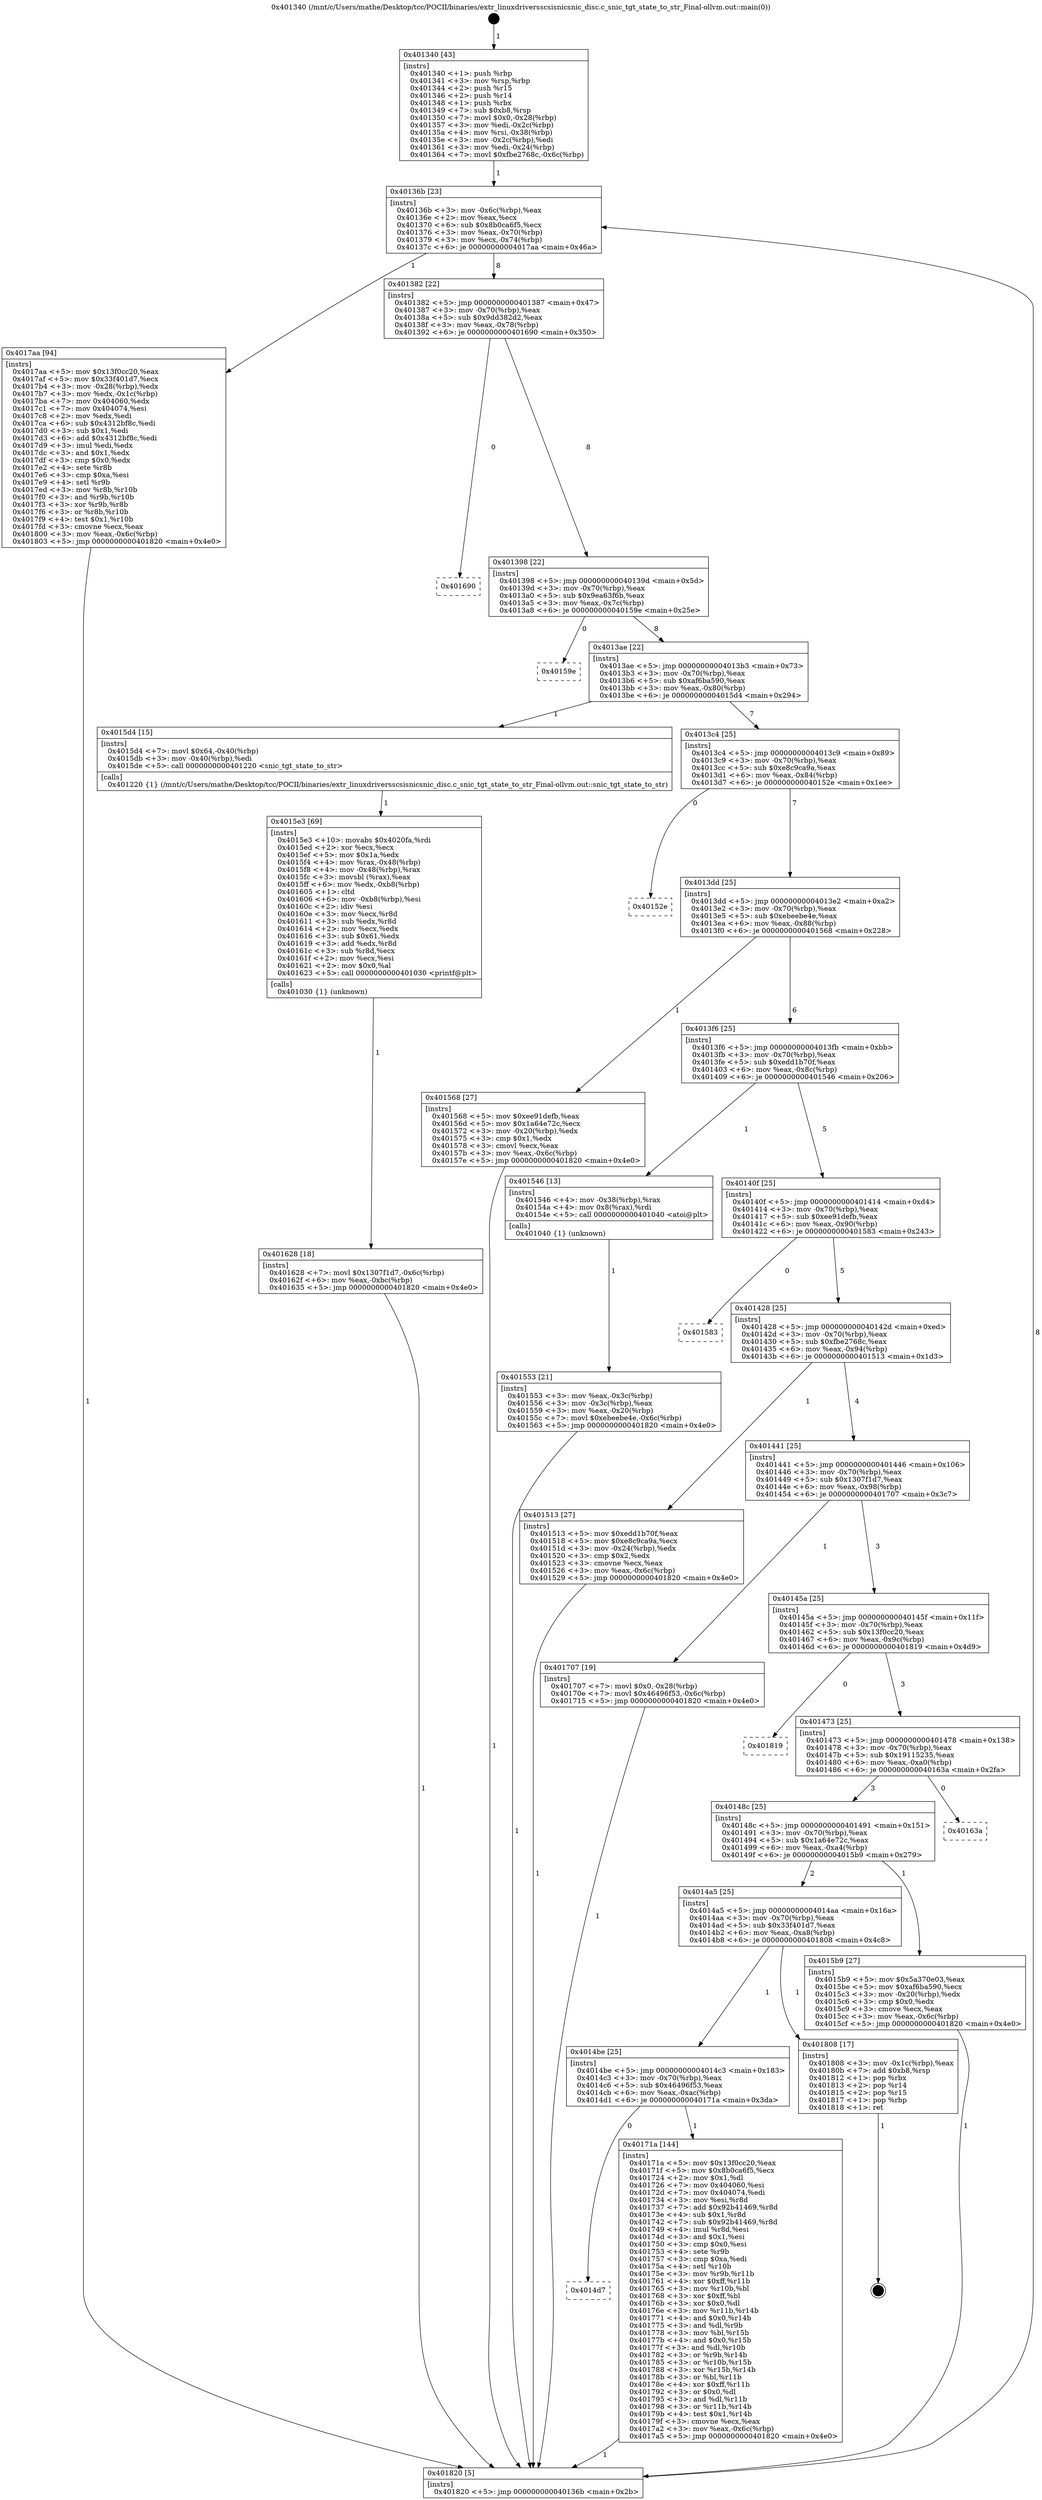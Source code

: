 digraph "0x401340" {
  label = "0x401340 (/mnt/c/Users/mathe/Desktop/tcc/POCII/binaries/extr_linuxdriversscsisnicsnic_disc.c_snic_tgt_state_to_str_Final-ollvm.out::main(0))"
  labelloc = "t"
  node[shape=record]

  Entry [label="",width=0.3,height=0.3,shape=circle,fillcolor=black,style=filled]
  "0x40136b" [label="{
     0x40136b [23]\l
     | [instrs]\l
     &nbsp;&nbsp;0x40136b \<+3\>: mov -0x6c(%rbp),%eax\l
     &nbsp;&nbsp;0x40136e \<+2\>: mov %eax,%ecx\l
     &nbsp;&nbsp;0x401370 \<+6\>: sub $0x8b0ca6f5,%ecx\l
     &nbsp;&nbsp;0x401376 \<+3\>: mov %eax,-0x70(%rbp)\l
     &nbsp;&nbsp;0x401379 \<+3\>: mov %ecx,-0x74(%rbp)\l
     &nbsp;&nbsp;0x40137c \<+6\>: je 00000000004017aa \<main+0x46a\>\l
  }"]
  "0x4017aa" [label="{
     0x4017aa [94]\l
     | [instrs]\l
     &nbsp;&nbsp;0x4017aa \<+5\>: mov $0x13f0cc20,%eax\l
     &nbsp;&nbsp;0x4017af \<+5\>: mov $0x33f401d7,%ecx\l
     &nbsp;&nbsp;0x4017b4 \<+3\>: mov -0x28(%rbp),%edx\l
     &nbsp;&nbsp;0x4017b7 \<+3\>: mov %edx,-0x1c(%rbp)\l
     &nbsp;&nbsp;0x4017ba \<+7\>: mov 0x404060,%edx\l
     &nbsp;&nbsp;0x4017c1 \<+7\>: mov 0x404074,%esi\l
     &nbsp;&nbsp;0x4017c8 \<+2\>: mov %edx,%edi\l
     &nbsp;&nbsp;0x4017ca \<+6\>: sub $0x4312bf8c,%edi\l
     &nbsp;&nbsp;0x4017d0 \<+3\>: sub $0x1,%edi\l
     &nbsp;&nbsp;0x4017d3 \<+6\>: add $0x4312bf8c,%edi\l
     &nbsp;&nbsp;0x4017d9 \<+3\>: imul %edi,%edx\l
     &nbsp;&nbsp;0x4017dc \<+3\>: and $0x1,%edx\l
     &nbsp;&nbsp;0x4017df \<+3\>: cmp $0x0,%edx\l
     &nbsp;&nbsp;0x4017e2 \<+4\>: sete %r8b\l
     &nbsp;&nbsp;0x4017e6 \<+3\>: cmp $0xa,%esi\l
     &nbsp;&nbsp;0x4017e9 \<+4\>: setl %r9b\l
     &nbsp;&nbsp;0x4017ed \<+3\>: mov %r8b,%r10b\l
     &nbsp;&nbsp;0x4017f0 \<+3\>: and %r9b,%r10b\l
     &nbsp;&nbsp;0x4017f3 \<+3\>: xor %r9b,%r8b\l
     &nbsp;&nbsp;0x4017f6 \<+3\>: or %r8b,%r10b\l
     &nbsp;&nbsp;0x4017f9 \<+4\>: test $0x1,%r10b\l
     &nbsp;&nbsp;0x4017fd \<+3\>: cmovne %ecx,%eax\l
     &nbsp;&nbsp;0x401800 \<+3\>: mov %eax,-0x6c(%rbp)\l
     &nbsp;&nbsp;0x401803 \<+5\>: jmp 0000000000401820 \<main+0x4e0\>\l
  }"]
  "0x401382" [label="{
     0x401382 [22]\l
     | [instrs]\l
     &nbsp;&nbsp;0x401382 \<+5\>: jmp 0000000000401387 \<main+0x47\>\l
     &nbsp;&nbsp;0x401387 \<+3\>: mov -0x70(%rbp),%eax\l
     &nbsp;&nbsp;0x40138a \<+5\>: sub $0x9dd382d2,%eax\l
     &nbsp;&nbsp;0x40138f \<+3\>: mov %eax,-0x78(%rbp)\l
     &nbsp;&nbsp;0x401392 \<+6\>: je 0000000000401690 \<main+0x350\>\l
  }"]
  Exit [label="",width=0.3,height=0.3,shape=circle,fillcolor=black,style=filled,peripheries=2]
  "0x401690" [label="{
     0x401690\l
  }", style=dashed]
  "0x401398" [label="{
     0x401398 [22]\l
     | [instrs]\l
     &nbsp;&nbsp;0x401398 \<+5\>: jmp 000000000040139d \<main+0x5d\>\l
     &nbsp;&nbsp;0x40139d \<+3\>: mov -0x70(%rbp),%eax\l
     &nbsp;&nbsp;0x4013a0 \<+5\>: sub $0x9ea63f6b,%eax\l
     &nbsp;&nbsp;0x4013a5 \<+3\>: mov %eax,-0x7c(%rbp)\l
     &nbsp;&nbsp;0x4013a8 \<+6\>: je 000000000040159e \<main+0x25e\>\l
  }"]
  "0x4014d7" [label="{
     0x4014d7\l
  }", style=dashed]
  "0x40159e" [label="{
     0x40159e\l
  }", style=dashed]
  "0x4013ae" [label="{
     0x4013ae [22]\l
     | [instrs]\l
     &nbsp;&nbsp;0x4013ae \<+5\>: jmp 00000000004013b3 \<main+0x73\>\l
     &nbsp;&nbsp;0x4013b3 \<+3\>: mov -0x70(%rbp),%eax\l
     &nbsp;&nbsp;0x4013b6 \<+5\>: sub $0xaf6ba590,%eax\l
     &nbsp;&nbsp;0x4013bb \<+3\>: mov %eax,-0x80(%rbp)\l
     &nbsp;&nbsp;0x4013be \<+6\>: je 00000000004015d4 \<main+0x294\>\l
  }"]
  "0x40171a" [label="{
     0x40171a [144]\l
     | [instrs]\l
     &nbsp;&nbsp;0x40171a \<+5\>: mov $0x13f0cc20,%eax\l
     &nbsp;&nbsp;0x40171f \<+5\>: mov $0x8b0ca6f5,%ecx\l
     &nbsp;&nbsp;0x401724 \<+2\>: mov $0x1,%dl\l
     &nbsp;&nbsp;0x401726 \<+7\>: mov 0x404060,%esi\l
     &nbsp;&nbsp;0x40172d \<+7\>: mov 0x404074,%edi\l
     &nbsp;&nbsp;0x401734 \<+3\>: mov %esi,%r8d\l
     &nbsp;&nbsp;0x401737 \<+7\>: add $0x92b41469,%r8d\l
     &nbsp;&nbsp;0x40173e \<+4\>: sub $0x1,%r8d\l
     &nbsp;&nbsp;0x401742 \<+7\>: sub $0x92b41469,%r8d\l
     &nbsp;&nbsp;0x401749 \<+4\>: imul %r8d,%esi\l
     &nbsp;&nbsp;0x40174d \<+3\>: and $0x1,%esi\l
     &nbsp;&nbsp;0x401750 \<+3\>: cmp $0x0,%esi\l
     &nbsp;&nbsp;0x401753 \<+4\>: sete %r9b\l
     &nbsp;&nbsp;0x401757 \<+3\>: cmp $0xa,%edi\l
     &nbsp;&nbsp;0x40175a \<+4\>: setl %r10b\l
     &nbsp;&nbsp;0x40175e \<+3\>: mov %r9b,%r11b\l
     &nbsp;&nbsp;0x401761 \<+4\>: xor $0xff,%r11b\l
     &nbsp;&nbsp;0x401765 \<+3\>: mov %r10b,%bl\l
     &nbsp;&nbsp;0x401768 \<+3\>: xor $0xff,%bl\l
     &nbsp;&nbsp;0x40176b \<+3\>: xor $0x0,%dl\l
     &nbsp;&nbsp;0x40176e \<+3\>: mov %r11b,%r14b\l
     &nbsp;&nbsp;0x401771 \<+4\>: and $0x0,%r14b\l
     &nbsp;&nbsp;0x401775 \<+3\>: and %dl,%r9b\l
     &nbsp;&nbsp;0x401778 \<+3\>: mov %bl,%r15b\l
     &nbsp;&nbsp;0x40177b \<+4\>: and $0x0,%r15b\l
     &nbsp;&nbsp;0x40177f \<+3\>: and %dl,%r10b\l
     &nbsp;&nbsp;0x401782 \<+3\>: or %r9b,%r14b\l
     &nbsp;&nbsp;0x401785 \<+3\>: or %r10b,%r15b\l
     &nbsp;&nbsp;0x401788 \<+3\>: xor %r15b,%r14b\l
     &nbsp;&nbsp;0x40178b \<+3\>: or %bl,%r11b\l
     &nbsp;&nbsp;0x40178e \<+4\>: xor $0xff,%r11b\l
     &nbsp;&nbsp;0x401792 \<+3\>: or $0x0,%dl\l
     &nbsp;&nbsp;0x401795 \<+3\>: and %dl,%r11b\l
     &nbsp;&nbsp;0x401798 \<+3\>: or %r11b,%r14b\l
     &nbsp;&nbsp;0x40179b \<+4\>: test $0x1,%r14b\l
     &nbsp;&nbsp;0x40179f \<+3\>: cmovne %ecx,%eax\l
     &nbsp;&nbsp;0x4017a2 \<+3\>: mov %eax,-0x6c(%rbp)\l
     &nbsp;&nbsp;0x4017a5 \<+5\>: jmp 0000000000401820 \<main+0x4e0\>\l
  }"]
  "0x4015d4" [label="{
     0x4015d4 [15]\l
     | [instrs]\l
     &nbsp;&nbsp;0x4015d4 \<+7\>: movl $0x64,-0x40(%rbp)\l
     &nbsp;&nbsp;0x4015db \<+3\>: mov -0x40(%rbp),%edi\l
     &nbsp;&nbsp;0x4015de \<+5\>: call 0000000000401220 \<snic_tgt_state_to_str\>\l
     | [calls]\l
     &nbsp;&nbsp;0x401220 \{1\} (/mnt/c/Users/mathe/Desktop/tcc/POCII/binaries/extr_linuxdriversscsisnicsnic_disc.c_snic_tgt_state_to_str_Final-ollvm.out::snic_tgt_state_to_str)\l
  }"]
  "0x4013c4" [label="{
     0x4013c4 [25]\l
     | [instrs]\l
     &nbsp;&nbsp;0x4013c4 \<+5\>: jmp 00000000004013c9 \<main+0x89\>\l
     &nbsp;&nbsp;0x4013c9 \<+3\>: mov -0x70(%rbp),%eax\l
     &nbsp;&nbsp;0x4013cc \<+5\>: sub $0xe8c9ca9a,%eax\l
     &nbsp;&nbsp;0x4013d1 \<+6\>: mov %eax,-0x84(%rbp)\l
     &nbsp;&nbsp;0x4013d7 \<+6\>: je 000000000040152e \<main+0x1ee\>\l
  }"]
  "0x4014be" [label="{
     0x4014be [25]\l
     | [instrs]\l
     &nbsp;&nbsp;0x4014be \<+5\>: jmp 00000000004014c3 \<main+0x183\>\l
     &nbsp;&nbsp;0x4014c3 \<+3\>: mov -0x70(%rbp),%eax\l
     &nbsp;&nbsp;0x4014c6 \<+5\>: sub $0x46496f53,%eax\l
     &nbsp;&nbsp;0x4014cb \<+6\>: mov %eax,-0xac(%rbp)\l
     &nbsp;&nbsp;0x4014d1 \<+6\>: je 000000000040171a \<main+0x3da\>\l
  }"]
  "0x40152e" [label="{
     0x40152e\l
  }", style=dashed]
  "0x4013dd" [label="{
     0x4013dd [25]\l
     | [instrs]\l
     &nbsp;&nbsp;0x4013dd \<+5\>: jmp 00000000004013e2 \<main+0xa2\>\l
     &nbsp;&nbsp;0x4013e2 \<+3\>: mov -0x70(%rbp),%eax\l
     &nbsp;&nbsp;0x4013e5 \<+5\>: sub $0xebeebe4e,%eax\l
     &nbsp;&nbsp;0x4013ea \<+6\>: mov %eax,-0x88(%rbp)\l
     &nbsp;&nbsp;0x4013f0 \<+6\>: je 0000000000401568 \<main+0x228\>\l
  }"]
  "0x401808" [label="{
     0x401808 [17]\l
     | [instrs]\l
     &nbsp;&nbsp;0x401808 \<+3\>: mov -0x1c(%rbp),%eax\l
     &nbsp;&nbsp;0x40180b \<+7\>: add $0xb8,%rsp\l
     &nbsp;&nbsp;0x401812 \<+1\>: pop %rbx\l
     &nbsp;&nbsp;0x401813 \<+2\>: pop %r14\l
     &nbsp;&nbsp;0x401815 \<+2\>: pop %r15\l
     &nbsp;&nbsp;0x401817 \<+1\>: pop %rbp\l
     &nbsp;&nbsp;0x401818 \<+1\>: ret\l
  }"]
  "0x401568" [label="{
     0x401568 [27]\l
     | [instrs]\l
     &nbsp;&nbsp;0x401568 \<+5\>: mov $0xee91defb,%eax\l
     &nbsp;&nbsp;0x40156d \<+5\>: mov $0x1a64e72c,%ecx\l
     &nbsp;&nbsp;0x401572 \<+3\>: mov -0x20(%rbp),%edx\l
     &nbsp;&nbsp;0x401575 \<+3\>: cmp $0x1,%edx\l
     &nbsp;&nbsp;0x401578 \<+3\>: cmovl %ecx,%eax\l
     &nbsp;&nbsp;0x40157b \<+3\>: mov %eax,-0x6c(%rbp)\l
     &nbsp;&nbsp;0x40157e \<+5\>: jmp 0000000000401820 \<main+0x4e0\>\l
  }"]
  "0x4013f6" [label="{
     0x4013f6 [25]\l
     | [instrs]\l
     &nbsp;&nbsp;0x4013f6 \<+5\>: jmp 00000000004013fb \<main+0xbb\>\l
     &nbsp;&nbsp;0x4013fb \<+3\>: mov -0x70(%rbp),%eax\l
     &nbsp;&nbsp;0x4013fe \<+5\>: sub $0xedd1b70f,%eax\l
     &nbsp;&nbsp;0x401403 \<+6\>: mov %eax,-0x8c(%rbp)\l
     &nbsp;&nbsp;0x401409 \<+6\>: je 0000000000401546 \<main+0x206\>\l
  }"]
  "0x401628" [label="{
     0x401628 [18]\l
     | [instrs]\l
     &nbsp;&nbsp;0x401628 \<+7\>: movl $0x1307f1d7,-0x6c(%rbp)\l
     &nbsp;&nbsp;0x40162f \<+6\>: mov %eax,-0xbc(%rbp)\l
     &nbsp;&nbsp;0x401635 \<+5\>: jmp 0000000000401820 \<main+0x4e0\>\l
  }"]
  "0x401546" [label="{
     0x401546 [13]\l
     | [instrs]\l
     &nbsp;&nbsp;0x401546 \<+4\>: mov -0x38(%rbp),%rax\l
     &nbsp;&nbsp;0x40154a \<+4\>: mov 0x8(%rax),%rdi\l
     &nbsp;&nbsp;0x40154e \<+5\>: call 0000000000401040 \<atoi@plt\>\l
     | [calls]\l
     &nbsp;&nbsp;0x401040 \{1\} (unknown)\l
  }"]
  "0x40140f" [label="{
     0x40140f [25]\l
     | [instrs]\l
     &nbsp;&nbsp;0x40140f \<+5\>: jmp 0000000000401414 \<main+0xd4\>\l
     &nbsp;&nbsp;0x401414 \<+3\>: mov -0x70(%rbp),%eax\l
     &nbsp;&nbsp;0x401417 \<+5\>: sub $0xee91defb,%eax\l
     &nbsp;&nbsp;0x40141c \<+6\>: mov %eax,-0x90(%rbp)\l
     &nbsp;&nbsp;0x401422 \<+6\>: je 0000000000401583 \<main+0x243\>\l
  }"]
  "0x4015e3" [label="{
     0x4015e3 [69]\l
     | [instrs]\l
     &nbsp;&nbsp;0x4015e3 \<+10\>: movabs $0x4020fa,%rdi\l
     &nbsp;&nbsp;0x4015ed \<+2\>: xor %ecx,%ecx\l
     &nbsp;&nbsp;0x4015ef \<+5\>: mov $0x1a,%edx\l
     &nbsp;&nbsp;0x4015f4 \<+4\>: mov %rax,-0x48(%rbp)\l
     &nbsp;&nbsp;0x4015f8 \<+4\>: mov -0x48(%rbp),%rax\l
     &nbsp;&nbsp;0x4015fc \<+3\>: movsbl (%rax),%eax\l
     &nbsp;&nbsp;0x4015ff \<+6\>: mov %edx,-0xb8(%rbp)\l
     &nbsp;&nbsp;0x401605 \<+1\>: cltd\l
     &nbsp;&nbsp;0x401606 \<+6\>: mov -0xb8(%rbp),%esi\l
     &nbsp;&nbsp;0x40160c \<+2\>: idiv %esi\l
     &nbsp;&nbsp;0x40160e \<+3\>: mov %ecx,%r8d\l
     &nbsp;&nbsp;0x401611 \<+3\>: sub %edx,%r8d\l
     &nbsp;&nbsp;0x401614 \<+2\>: mov %ecx,%edx\l
     &nbsp;&nbsp;0x401616 \<+3\>: sub $0x61,%edx\l
     &nbsp;&nbsp;0x401619 \<+3\>: add %edx,%r8d\l
     &nbsp;&nbsp;0x40161c \<+3\>: sub %r8d,%ecx\l
     &nbsp;&nbsp;0x40161f \<+2\>: mov %ecx,%esi\l
     &nbsp;&nbsp;0x401621 \<+2\>: mov $0x0,%al\l
     &nbsp;&nbsp;0x401623 \<+5\>: call 0000000000401030 \<printf@plt\>\l
     | [calls]\l
     &nbsp;&nbsp;0x401030 \{1\} (unknown)\l
  }"]
  "0x401583" [label="{
     0x401583\l
  }", style=dashed]
  "0x401428" [label="{
     0x401428 [25]\l
     | [instrs]\l
     &nbsp;&nbsp;0x401428 \<+5\>: jmp 000000000040142d \<main+0xed\>\l
     &nbsp;&nbsp;0x40142d \<+3\>: mov -0x70(%rbp),%eax\l
     &nbsp;&nbsp;0x401430 \<+5\>: sub $0xfbe2768c,%eax\l
     &nbsp;&nbsp;0x401435 \<+6\>: mov %eax,-0x94(%rbp)\l
     &nbsp;&nbsp;0x40143b \<+6\>: je 0000000000401513 \<main+0x1d3\>\l
  }"]
  "0x4014a5" [label="{
     0x4014a5 [25]\l
     | [instrs]\l
     &nbsp;&nbsp;0x4014a5 \<+5\>: jmp 00000000004014aa \<main+0x16a\>\l
     &nbsp;&nbsp;0x4014aa \<+3\>: mov -0x70(%rbp),%eax\l
     &nbsp;&nbsp;0x4014ad \<+5\>: sub $0x33f401d7,%eax\l
     &nbsp;&nbsp;0x4014b2 \<+6\>: mov %eax,-0xa8(%rbp)\l
     &nbsp;&nbsp;0x4014b8 \<+6\>: je 0000000000401808 \<main+0x4c8\>\l
  }"]
  "0x401513" [label="{
     0x401513 [27]\l
     | [instrs]\l
     &nbsp;&nbsp;0x401513 \<+5\>: mov $0xedd1b70f,%eax\l
     &nbsp;&nbsp;0x401518 \<+5\>: mov $0xe8c9ca9a,%ecx\l
     &nbsp;&nbsp;0x40151d \<+3\>: mov -0x24(%rbp),%edx\l
     &nbsp;&nbsp;0x401520 \<+3\>: cmp $0x2,%edx\l
     &nbsp;&nbsp;0x401523 \<+3\>: cmovne %ecx,%eax\l
     &nbsp;&nbsp;0x401526 \<+3\>: mov %eax,-0x6c(%rbp)\l
     &nbsp;&nbsp;0x401529 \<+5\>: jmp 0000000000401820 \<main+0x4e0\>\l
  }"]
  "0x401441" [label="{
     0x401441 [25]\l
     | [instrs]\l
     &nbsp;&nbsp;0x401441 \<+5\>: jmp 0000000000401446 \<main+0x106\>\l
     &nbsp;&nbsp;0x401446 \<+3\>: mov -0x70(%rbp),%eax\l
     &nbsp;&nbsp;0x401449 \<+5\>: sub $0x1307f1d7,%eax\l
     &nbsp;&nbsp;0x40144e \<+6\>: mov %eax,-0x98(%rbp)\l
     &nbsp;&nbsp;0x401454 \<+6\>: je 0000000000401707 \<main+0x3c7\>\l
  }"]
  "0x401820" [label="{
     0x401820 [5]\l
     | [instrs]\l
     &nbsp;&nbsp;0x401820 \<+5\>: jmp 000000000040136b \<main+0x2b\>\l
  }"]
  "0x401340" [label="{
     0x401340 [43]\l
     | [instrs]\l
     &nbsp;&nbsp;0x401340 \<+1\>: push %rbp\l
     &nbsp;&nbsp;0x401341 \<+3\>: mov %rsp,%rbp\l
     &nbsp;&nbsp;0x401344 \<+2\>: push %r15\l
     &nbsp;&nbsp;0x401346 \<+2\>: push %r14\l
     &nbsp;&nbsp;0x401348 \<+1\>: push %rbx\l
     &nbsp;&nbsp;0x401349 \<+7\>: sub $0xb8,%rsp\l
     &nbsp;&nbsp;0x401350 \<+7\>: movl $0x0,-0x28(%rbp)\l
     &nbsp;&nbsp;0x401357 \<+3\>: mov %edi,-0x2c(%rbp)\l
     &nbsp;&nbsp;0x40135a \<+4\>: mov %rsi,-0x38(%rbp)\l
     &nbsp;&nbsp;0x40135e \<+3\>: mov -0x2c(%rbp),%edi\l
     &nbsp;&nbsp;0x401361 \<+3\>: mov %edi,-0x24(%rbp)\l
     &nbsp;&nbsp;0x401364 \<+7\>: movl $0xfbe2768c,-0x6c(%rbp)\l
  }"]
  "0x401553" [label="{
     0x401553 [21]\l
     | [instrs]\l
     &nbsp;&nbsp;0x401553 \<+3\>: mov %eax,-0x3c(%rbp)\l
     &nbsp;&nbsp;0x401556 \<+3\>: mov -0x3c(%rbp),%eax\l
     &nbsp;&nbsp;0x401559 \<+3\>: mov %eax,-0x20(%rbp)\l
     &nbsp;&nbsp;0x40155c \<+7\>: movl $0xebeebe4e,-0x6c(%rbp)\l
     &nbsp;&nbsp;0x401563 \<+5\>: jmp 0000000000401820 \<main+0x4e0\>\l
  }"]
  "0x4015b9" [label="{
     0x4015b9 [27]\l
     | [instrs]\l
     &nbsp;&nbsp;0x4015b9 \<+5\>: mov $0x5a370e03,%eax\l
     &nbsp;&nbsp;0x4015be \<+5\>: mov $0xaf6ba590,%ecx\l
     &nbsp;&nbsp;0x4015c3 \<+3\>: mov -0x20(%rbp),%edx\l
     &nbsp;&nbsp;0x4015c6 \<+3\>: cmp $0x0,%edx\l
     &nbsp;&nbsp;0x4015c9 \<+3\>: cmove %ecx,%eax\l
     &nbsp;&nbsp;0x4015cc \<+3\>: mov %eax,-0x6c(%rbp)\l
     &nbsp;&nbsp;0x4015cf \<+5\>: jmp 0000000000401820 \<main+0x4e0\>\l
  }"]
  "0x401707" [label="{
     0x401707 [19]\l
     | [instrs]\l
     &nbsp;&nbsp;0x401707 \<+7\>: movl $0x0,-0x28(%rbp)\l
     &nbsp;&nbsp;0x40170e \<+7\>: movl $0x46496f53,-0x6c(%rbp)\l
     &nbsp;&nbsp;0x401715 \<+5\>: jmp 0000000000401820 \<main+0x4e0\>\l
  }"]
  "0x40145a" [label="{
     0x40145a [25]\l
     | [instrs]\l
     &nbsp;&nbsp;0x40145a \<+5\>: jmp 000000000040145f \<main+0x11f\>\l
     &nbsp;&nbsp;0x40145f \<+3\>: mov -0x70(%rbp),%eax\l
     &nbsp;&nbsp;0x401462 \<+5\>: sub $0x13f0cc20,%eax\l
     &nbsp;&nbsp;0x401467 \<+6\>: mov %eax,-0x9c(%rbp)\l
     &nbsp;&nbsp;0x40146d \<+6\>: je 0000000000401819 \<main+0x4d9\>\l
  }"]
  "0x40148c" [label="{
     0x40148c [25]\l
     | [instrs]\l
     &nbsp;&nbsp;0x40148c \<+5\>: jmp 0000000000401491 \<main+0x151\>\l
     &nbsp;&nbsp;0x401491 \<+3\>: mov -0x70(%rbp),%eax\l
     &nbsp;&nbsp;0x401494 \<+5\>: sub $0x1a64e72c,%eax\l
     &nbsp;&nbsp;0x401499 \<+6\>: mov %eax,-0xa4(%rbp)\l
     &nbsp;&nbsp;0x40149f \<+6\>: je 00000000004015b9 \<main+0x279\>\l
  }"]
  "0x401819" [label="{
     0x401819\l
  }", style=dashed]
  "0x401473" [label="{
     0x401473 [25]\l
     | [instrs]\l
     &nbsp;&nbsp;0x401473 \<+5\>: jmp 0000000000401478 \<main+0x138\>\l
     &nbsp;&nbsp;0x401478 \<+3\>: mov -0x70(%rbp),%eax\l
     &nbsp;&nbsp;0x40147b \<+5\>: sub $0x19115235,%eax\l
     &nbsp;&nbsp;0x401480 \<+6\>: mov %eax,-0xa0(%rbp)\l
     &nbsp;&nbsp;0x401486 \<+6\>: je 000000000040163a \<main+0x2fa\>\l
  }"]
  "0x40163a" [label="{
     0x40163a\l
  }", style=dashed]
  Entry -> "0x401340" [label=" 1"]
  "0x40136b" -> "0x4017aa" [label=" 1"]
  "0x40136b" -> "0x401382" [label=" 8"]
  "0x401808" -> Exit [label=" 1"]
  "0x401382" -> "0x401690" [label=" 0"]
  "0x401382" -> "0x401398" [label=" 8"]
  "0x4017aa" -> "0x401820" [label=" 1"]
  "0x401398" -> "0x40159e" [label=" 0"]
  "0x401398" -> "0x4013ae" [label=" 8"]
  "0x40171a" -> "0x401820" [label=" 1"]
  "0x4013ae" -> "0x4015d4" [label=" 1"]
  "0x4013ae" -> "0x4013c4" [label=" 7"]
  "0x4014be" -> "0x4014d7" [label=" 0"]
  "0x4013c4" -> "0x40152e" [label=" 0"]
  "0x4013c4" -> "0x4013dd" [label=" 7"]
  "0x4014be" -> "0x40171a" [label=" 1"]
  "0x4013dd" -> "0x401568" [label=" 1"]
  "0x4013dd" -> "0x4013f6" [label=" 6"]
  "0x4014a5" -> "0x4014be" [label=" 1"]
  "0x4013f6" -> "0x401546" [label=" 1"]
  "0x4013f6" -> "0x40140f" [label=" 5"]
  "0x4014a5" -> "0x401808" [label=" 1"]
  "0x40140f" -> "0x401583" [label=" 0"]
  "0x40140f" -> "0x401428" [label=" 5"]
  "0x401707" -> "0x401820" [label=" 1"]
  "0x401428" -> "0x401513" [label=" 1"]
  "0x401428" -> "0x401441" [label=" 4"]
  "0x401513" -> "0x401820" [label=" 1"]
  "0x401340" -> "0x40136b" [label=" 1"]
  "0x401820" -> "0x40136b" [label=" 8"]
  "0x401546" -> "0x401553" [label=" 1"]
  "0x401553" -> "0x401820" [label=" 1"]
  "0x401568" -> "0x401820" [label=" 1"]
  "0x401628" -> "0x401820" [label=" 1"]
  "0x401441" -> "0x401707" [label=" 1"]
  "0x401441" -> "0x40145a" [label=" 3"]
  "0x4015e3" -> "0x401628" [label=" 1"]
  "0x40145a" -> "0x401819" [label=" 0"]
  "0x40145a" -> "0x401473" [label=" 3"]
  "0x4015b9" -> "0x401820" [label=" 1"]
  "0x401473" -> "0x40163a" [label=" 0"]
  "0x401473" -> "0x40148c" [label=" 3"]
  "0x4015d4" -> "0x4015e3" [label=" 1"]
  "0x40148c" -> "0x4015b9" [label=" 1"]
  "0x40148c" -> "0x4014a5" [label=" 2"]
}
